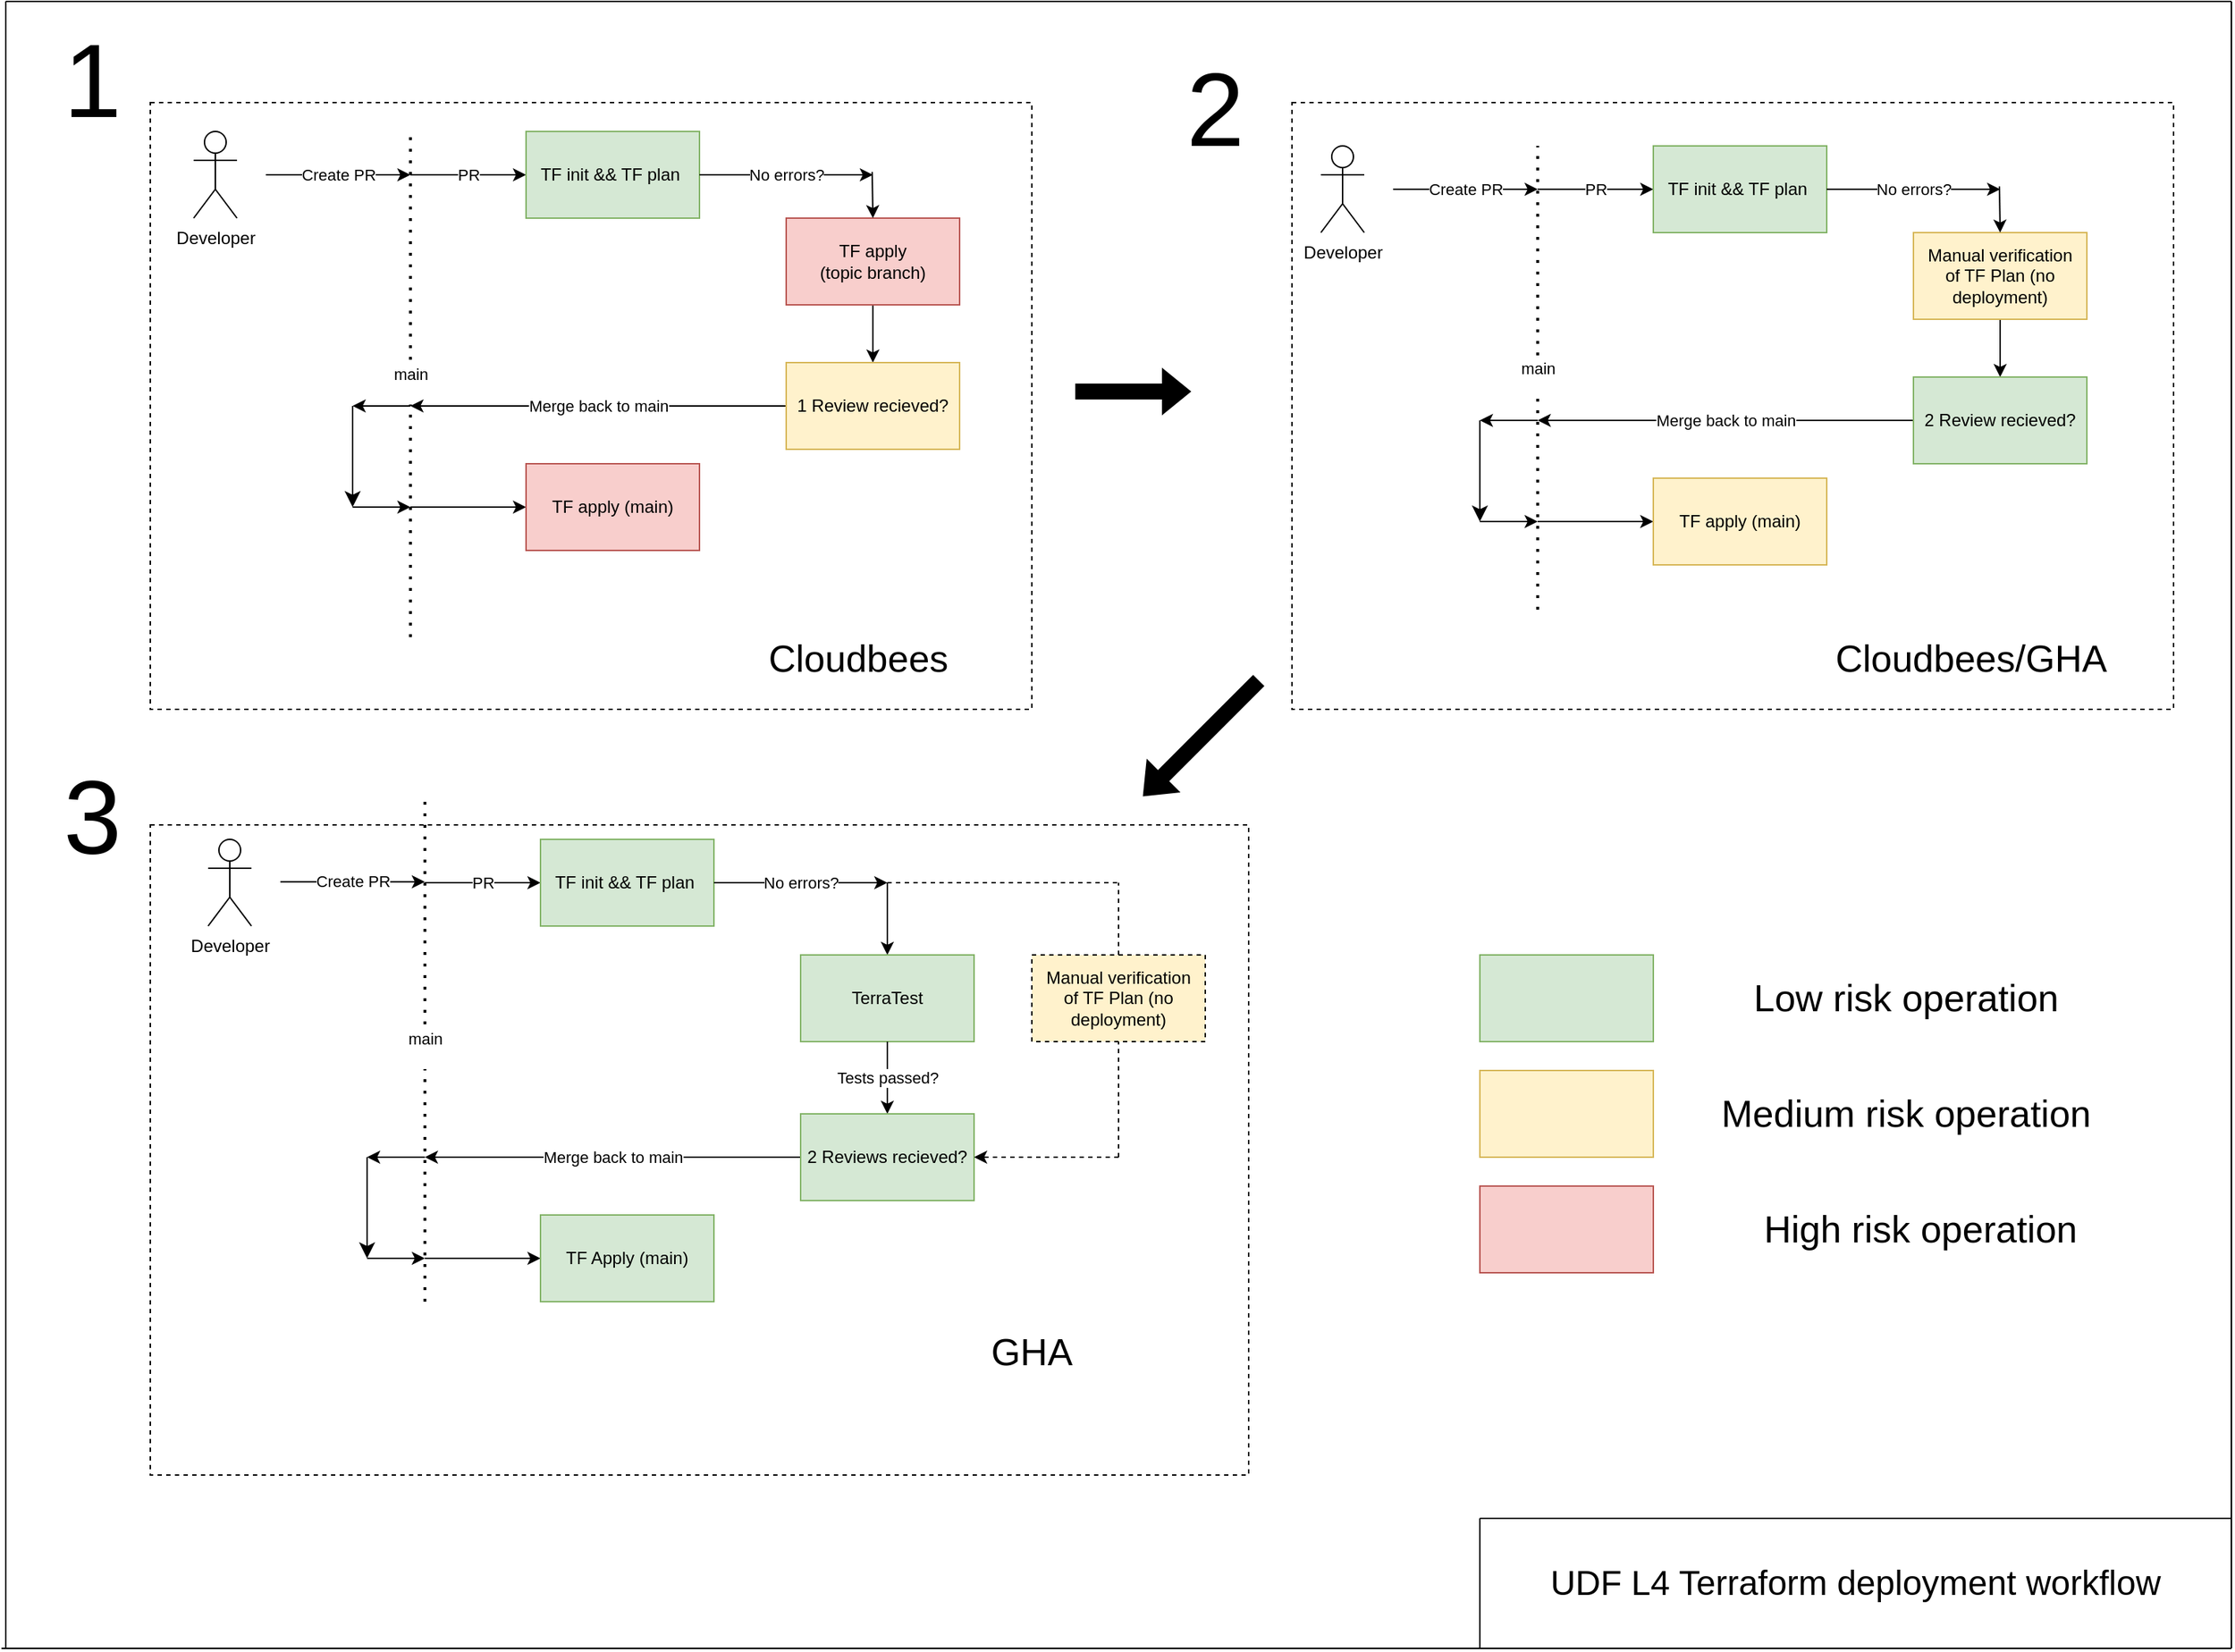 <mxfile version="24.5.5" type="github">
  <diagram name="Page-1" id="QqMFO9WhTq2CYe5poLSt">
    <mxGraphModel dx="1592" dy="957" grid="1" gridSize="10" guides="1" tooltips="1" connect="1" arrows="1" fold="1" page="1" pageScale="1" pageWidth="1654" pageHeight="1169" math="0" shadow="0">
      <root>
        <mxCell id="0" />
        <mxCell id="1" parent="0" />
        <mxCell id="9KZw_lNCWwU6azf7lxWC-165" value="" style="rounded=0;whiteSpace=wrap;html=1;dashed=1;" vertex="1" parent="1">
          <mxGeometry x="120" y="580" width="760" height="450" as="geometry" />
        </mxCell>
        <mxCell id="9KZw_lNCWwU6azf7lxWC-164" value="" style="rounded=0;whiteSpace=wrap;html=1;dashed=1;" vertex="1" parent="1">
          <mxGeometry x="910" y="80" width="610" height="420" as="geometry" />
        </mxCell>
        <mxCell id="9KZw_lNCWwU6azf7lxWC-163" value="" style="rounded=0;whiteSpace=wrap;html=1;dashed=1;" vertex="1" parent="1">
          <mxGeometry x="120" y="80" width="610" height="420" as="geometry" />
        </mxCell>
        <mxCell id="9KZw_lNCWwU6azf7lxWC-59" value="main&lt;div&gt;&lt;br&gt;&lt;/div&gt;" style="endArrow=none;dashed=1;html=1;dashPattern=1 3;strokeWidth=2;rounded=0;" edge="1" parent="1">
          <mxGeometry width="50" height="50" relative="1" as="geometry">
            <mxPoint x="300" y="450" as="sourcePoint" />
            <mxPoint x="300" y="100" as="targetPoint" />
          </mxGeometry>
        </mxCell>
        <mxCell id="9KZw_lNCWwU6azf7lxWC-60" value="PR" style="endArrow=classic;html=1;rounded=0;" edge="1" parent="1" target="9KZw_lNCWwU6azf7lxWC-61">
          <mxGeometry width="50" height="50" relative="1" as="geometry">
            <mxPoint x="300" y="130" as="sourcePoint" />
            <mxPoint x="380" y="130" as="targetPoint" />
          </mxGeometry>
        </mxCell>
        <mxCell id="9KZw_lNCWwU6azf7lxWC-61" value="TF init &amp;amp;&amp;amp; TF plan&amp;nbsp;" style="rounded=0;whiteSpace=wrap;html=1;fillColor=#d5e8d4;strokeColor=#82b366;" vertex="1" parent="1">
          <mxGeometry x="380" y="100" width="120" height="60" as="geometry" />
        </mxCell>
        <mxCell id="9KZw_lNCWwU6azf7lxWC-62" value="No errors?" style="endArrow=classic;html=1;rounded=0;" edge="1" parent="1">
          <mxGeometry width="50" height="50" relative="1" as="geometry">
            <mxPoint x="500" y="130" as="sourcePoint" />
            <mxPoint x="620" y="130" as="targetPoint" />
          </mxGeometry>
        </mxCell>
        <mxCell id="9KZw_lNCWwU6azf7lxWC-63" value="Merge back to main" style="endArrow=classic;html=1;rounded=0;exitX=0;exitY=0.5;exitDx=0;exitDy=0;" edge="1" parent="1" source="9KZw_lNCWwU6azf7lxWC-69">
          <mxGeometry width="50" height="50" relative="1" as="geometry">
            <mxPoint x="620" y="290" as="sourcePoint" />
            <mxPoint x="300" y="290" as="targetPoint" />
          </mxGeometry>
        </mxCell>
        <mxCell id="9KZw_lNCWwU6azf7lxWC-64" value="" style="edgeStyle=orthogonalEdgeStyle;rounded=0;orthogonalLoop=1;jettySize=auto;html=1;" edge="1" parent="1" source="9KZw_lNCWwU6azf7lxWC-65" target="9KZw_lNCWwU6azf7lxWC-69">
          <mxGeometry relative="1" as="geometry" />
        </mxCell>
        <mxCell id="9KZw_lNCWwU6azf7lxWC-65" value="TF apply&lt;div&gt;(topic branch)&lt;/div&gt;" style="rounded=0;whiteSpace=wrap;html=1;fillColor=#f8cecc;strokeColor=#b85450;" vertex="1" parent="1">
          <mxGeometry x="560" y="160" width="120" height="60" as="geometry" />
        </mxCell>
        <mxCell id="9KZw_lNCWwU6azf7lxWC-66" value="" style="endArrow=classic;html=1;rounded=0;" edge="1" parent="1">
          <mxGeometry width="50" height="50" relative="1" as="geometry">
            <mxPoint x="619.5" y="128" as="sourcePoint" />
            <mxPoint x="620" y="160" as="targetPoint" />
          </mxGeometry>
        </mxCell>
        <mxCell id="9KZw_lNCWwU6azf7lxWC-67" value="" style="endArrow=classic;html=1;rounded=0;entryX=0;entryY=0.5;entryDx=0;entryDy=0;" edge="1" parent="1" target="9KZw_lNCWwU6azf7lxWC-68">
          <mxGeometry width="50" height="50" relative="1" as="geometry">
            <mxPoint x="300" y="360" as="sourcePoint" />
            <mxPoint x="460" y="350" as="targetPoint" />
          </mxGeometry>
        </mxCell>
        <mxCell id="9KZw_lNCWwU6azf7lxWC-68" value="TF apply (main)" style="rounded=0;whiteSpace=wrap;html=1;fillColor=#f8cecc;strokeColor=#b85450;" vertex="1" parent="1">
          <mxGeometry x="380" y="330" width="120" height="60" as="geometry" />
        </mxCell>
        <mxCell id="9KZw_lNCWwU6azf7lxWC-69" value="1 Review recieved?" style="rounded=0;whiteSpace=wrap;html=1;fillColor=#fff2cc;strokeColor=#d6b656;" vertex="1" parent="1">
          <mxGeometry x="560" y="260" width="120" height="60" as="geometry" />
        </mxCell>
        <mxCell id="9KZw_lNCWwU6azf7lxWC-70" value="" style="edgeStyle=elbowEdgeStyle;elbow=vertical;endArrow=classic;html=1;curved=0;rounded=0;endSize=8;startSize=8;" edge="1" parent="1">
          <mxGeometry width="50" height="50" relative="1" as="geometry">
            <mxPoint x="260" y="290" as="sourcePoint" />
            <mxPoint x="260" y="360" as="targetPoint" />
          </mxGeometry>
        </mxCell>
        <mxCell id="9KZw_lNCWwU6azf7lxWC-71" value="" style="endArrow=classic;html=1;rounded=0;" edge="1" parent="1">
          <mxGeometry width="50" height="50" relative="1" as="geometry">
            <mxPoint x="300" y="290" as="sourcePoint" />
            <mxPoint x="260" y="290" as="targetPoint" />
          </mxGeometry>
        </mxCell>
        <mxCell id="9KZw_lNCWwU6azf7lxWC-72" value="" style="endArrow=classic;html=1;rounded=0;" edge="1" parent="1">
          <mxGeometry width="50" height="50" relative="1" as="geometry">
            <mxPoint x="260" y="360" as="sourcePoint" />
            <mxPoint x="300" y="360" as="targetPoint" />
          </mxGeometry>
        </mxCell>
        <mxCell id="9KZw_lNCWwU6azf7lxWC-73" value="" style="endArrow=none;html=1;rounded=0;" edge="1" parent="1">
          <mxGeometry width="50" height="50" relative="1" as="geometry">
            <mxPoint x="20" y="1150" as="sourcePoint" />
            <mxPoint x="20" y="10" as="targetPoint" />
          </mxGeometry>
        </mxCell>
        <mxCell id="9KZw_lNCWwU6azf7lxWC-74" value="" style="endArrow=none;html=1;rounded=0;" edge="1" parent="1">
          <mxGeometry width="50" height="50" relative="1" as="geometry">
            <mxPoint x="17" y="1150" as="sourcePoint" />
            <mxPoint x="1560" y="1150" as="targetPoint" />
          </mxGeometry>
        </mxCell>
        <mxCell id="9KZw_lNCWwU6azf7lxWC-75" value="" style="endArrow=none;html=1;rounded=0;" edge="1" parent="1">
          <mxGeometry width="50" height="50" relative="1" as="geometry">
            <mxPoint x="20" y="10" as="sourcePoint" />
            <mxPoint x="1560" y="10" as="targetPoint" />
          </mxGeometry>
        </mxCell>
        <mxCell id="9KZw_lNCWwU6azf7lxWC-76" value="" style="endArrow=none;html=1;rounded=0;" edge="1" parent="1">
          <mxGeometry width="50" height="50" relative="1" as="geometry">
            <mxPoint x="1560" y="1150" as="sourcePoint" />
            <mxPoint x="1560" y="10" as="targetPoint" />
          </mxGeometry>
        </mxCell>
        <mxCell id="9KZw_lNCWwU6azf7lxWC-77" value="" style="endArrow=none;html=1;rounded=0;" edge="1" parent="1">
          <mxGeometry width="50" height="50" relative="1" as="geometry">
            <mxPoint x="1040" y="1150" as="sourcePoint" />
            <mxPoint x="1040" y="1060" as="targetPoint" />
          </mxGeometry>
        </mxCell>
        <mxCell id="9KZw_lNCWwU6azf7lxWC-78" value="" style="endArrow=none;html=1;rounded=0;" edge="1" parent="1">
          <mxGeometry width="50" height="50" relative="1" as="geometry">
            <mxPoint x="1040" y="1060" as="sourcePoint" />
            <mxPoint x="1560" y="1060" as="targetPoint" />
          </mxGeometry>
        </mxCell>
        <mxCell id="9KZw_lNCWwU6azf7lxWC-79" value="&lt;font style=&quot;font-size: 24px;&quot;&gt;UDF L4 Terraform deployment workflow&lt;/font&gt;" style="text;html=1;align=center;verticalAlign=middle;whiteSpace=wrap;rounded=0;" vertex="1" parent="1">
          <mxGeometry x="1070" y="1080" width="460" height="50" as="geometry" />
        </mxCell>
        <mxCell id="9KZw_lNCWwU6azf7lxWC-80" value="Developer" style="shape=umlActor;verticalLabelPosition=bottom;verticalAlign=top;html=1;outlineConnect=0;" vertex="1" parent="1">
          <mxGeometry x="150" y="100" width="30" height="60" as="geometry" />
        </mxCell>
        <mxCell id="9KZw_lNCWwU6azf7lxWC-81" value="Create PR" style="endArrow=classic;html=1;rounded=0;" edge="1" parent="1">
          <mxGeometry width="50" height="50" relative="1" as="geometry">
            <mxPoint x="200" y="130" as="sourcePoint" />
            <mxPoint x="300" y="130" as="targetPoint" />
          </mxGeometry>
        </mxCell>
        <mxCell id="9KZw_lNCWwU6azf7lxWC-82" value="PR" style="endArrow=classic;html=1;rounded=0;" edge="1" parent="1" target="9KZw_lNCWwU6azf7lxWC-83">
          <mxGeometry width="50" height="50" relative="1" as="geometry">
            <mxPoint x="310" y="620" as="sourcePoint" />
            <mxPoint x="390" y="620" as="targetPoint" />
          </mxGeometry>
        </mxCell>
        <mxCell id="9KZw_lNCWwU6azf7lxWC-83" value="TF init &amp;amp;&amp;amp; TF plan&amp;nbsp;" style="rounded=0;whiteSpace=wrap;html=1;fillColor=#d5e8d4;strokeColor=#82b366;" vertex="1" parent="1">
          <mxGeometry x="390" y="590" width="120" height="60" as="geometry" />
        </mxCell>
        <mxCell id="9KZw_lNCWwU6azf7lxWC-84" value="No errors?" style="endArrow=classic;html=1;rounded=0;" edge="1" parent="1">
          <mxGeometry width="50" height="50" relative="1" as="geometry">
            <mxPoint x="510" y="620" as="sourcePoint" />
            <mxPoint x="630" y="620" as="targetPoint" />
          </mxGeometry>
        </mxCell>
        <mxCell id="9KZw_lNCWwU6azf7lxWC-85" value="Merge back to main" style="endArrow=classic;html=1;rounded=0;exitX=0;exitY=0.5;exitDx=0;exitDy=0;" edge="1" parent="1" source="9KZw_lNCWwU6azf7lxWC-92">
          <mxGeometry width="50" height="50" relative="1" as="geometry">
            <mxPoint x="630" y="802" as="sourcePoint" />
            <mxPoint x="310" y="810" as="targetPoint" />
          </mxGeometry>
        </mxCell>
        <mxCell id="9KZw_lNCWwU6azf7lxWC-86" value="" style="endArrow=classic;html=1;rounded=0;entryX=0.5;entryY=0;entryDx=0;entryDy=0;" edge="1" parent="1" target="9KZw_lNCWwU6azf7lxWC-87">
          <mxGeometry width="50" height="50" relative="1" as="geometry">
            <mxPoint x="630" y="620" as="sourcePoint" />
            <mxPoint x="630" y="700" as="targetPoint" />
          </mxGeometry>
        </mxCell>
        <mxCell id="9KZw_lNCWwU6azf7lxWC-87" value="TerraTest" style="rounded=0;whiteSpace=wrap;html=1;fillColor=#d5e8d4;strokeColor=#82b366;" vertex="1" parent="1">
          <mxGeometry x="570" y="670" width="120" height="60" as="geometry" />
        </mxCell>
        <mxCell id="9KZw_lNCWwU6azf7lxWC-88" value="No errors" style="endArrow=classic;html=1;rounded=0;exitX=0.5;exitY=1;exitDx=0;exitDy=0;" edge="1" parent="1" source="9KZw_lNCWwU6azf7lxWC-92">
          <mxGeometry width="50" height="50" relative="1" as="geometry">
            <mxPoint x="320" y="662" as="sourcePoint" />
            <mxPoint x="630" y="802" as="targetPoint" />
          </mxGeometry>
        </mxCell>
        <mxCell id="9KZw_lNCWwU6azf7lxWC-89" value="" style="endArrow=classic;html=1;rounded=0;entryX=0;entryY=0.5;entryDx=0;entryDy=0;" edge="1" parent="1" target="9KZw_lNCWwU6azf7lxWC-90">
          <mxGeometry width="50" height="50" relative="1" as="geometry">
            <mxPoint x="310" y="880" as="sourcePoint" />
            <mxPoint x="470" y="870" as="targetPoint" />
          </mxGeometry>
        </mxCell>
        <mxCell id="9KZw_lNCWwU6azf7lxWC-90" value="TF Apply (main)" style="rounded=0;whiteSpace=wrap;html=1;fillColor=#d5e8d4;strokeColor=#82b366;" vertex="1" parent="1">
          <mxGeometry x="390" y="850" width="120" height="60" as="geometry" />
        </mxCell>
        <mxCell id="9KZw_lNCWwU6azf7lxWC-91" value="Tests passed?" style="endArrow=classic;html=1;rounded=0;exitX=0.5;exitY=1;exitDx=0;exitDy=0;" edge="1" parent="1" source="9KZw_lNCWwU6azf7lxWC-87" target="9KZw_lNCWwU6azf7lxWC-92">
          <mxGeometry width="50" height="50" relative="1" as="geometry">
            <mxPoint x="630" y="732" as="sourcePoint" />
            <mxPoint x="630" y="792" as="targetPoint" />
          </mxGeometry>
        </mxCell>
        <mxCell id="9KZw_lNCWwU6azf7lxWC-92" value="2 Reviews recieved?" style="rounded=0;whiteSpace=wrap;html=1;fillColor=#d5e8d4;strokeColor=#82b366;" vertex="1" parent="1">
          <mxGeometry x="570" y="780" width="120" height="60" as="geometry" />
        </mxCell>
        <mxCell id="9KZw_lNCWwU6azf7lxWC-93" value="" style="edgeStyle=elbowEdgeStyle;elbow=vertical;endArrow=classic;html=1;curved=0;rounded=0;endSize=8;startSize=8;" edge="1" parent="1">
          <mxGeometry width="50" height="50" relative="1" as="geometry">
            <mxPoint x="270" y="810" as="sourcePoint" />
            <mxPoint x="270" y="880" as="targetPoint" />
          </mxGeometry>
        </mxCell>
        <mxCell id="9KZw_lNCWwU6azf7lxWC-94" value="" style="endArrow=classic;html=1;rounded=0;" edge="1" parent="1">
          <mxGeometry width="50" height="50" relative="1" as="geometry">
            <mxPoint x="310" y="810" as="sourcePoint" />
            <mxPoint x="270" y="810" as="targetPoint" />
          </mxGeometry>
        </mxCell>
        <mxCell id="9KZw_lNCWwU6azf7lxWC-95" value="" style="endArrow=classic;html=1;rounded=0;" edge="1" parent="1">
          <mxGeometry width="50" height="50" relative="1" as="geometry">
            <mxPoint x="270" y="880" as="sourcePoint" />
            <mxPoint x="310" y="880" as="targetPoint" />
          </mxGeometry>
        </mxCell>
        <mxCell id="9KZw_lNCWwU6azf7lxWC-96" value="Developer" style="shape=umlActor;verticalLabelPosition=bottom;verticalAlign=top;html=1;outlineConnect=0;" vertex="1" parent="1">
          <mxGeometry x="160" y="590" width="30" height="60" as="geometry" />
        </mxCell>
        <mxCell id="9KZw_lNCWwU6azf7lxWC-97" value="Create PR" style="endArrow=classic;html=1;rounded=0;" edge="1" parent="1">
          <mxGeometry width="50" height="50" relative="1" as="geometry">
            <mxPoint x="210" y="619.38" as="sourcePoint" />
            <mxPoint x="310" y="619.38" as="targetPoint" />
          </mxGeometry>
        </mxCell>
        <mxCell id="9KZw_lNCWwU6azf7lxWC-115" value="main&lt;div&gt;&lt;br&gt;&lt;/div&gt;" style="endArrow=none;dashed=1;html=1;dashPattern=1 3;strokeWidth=2;rounded=0;" edge="1" parent="1">
          <mxGeometry width="50" height="50" relative="1" as="geometry">
            <mxPoint x="1080" y="431" as="sourcePoint" />
            <mxPoint x="1080" y="110" as="targetPoint" />
          </mxGeometry>
        </mxCell>
        <mxCell id="9KZw_lNCWwU6azf7lxWC-116" value="PR" style="endArrow=classic;html=1;rounded=0;" edge="1" parent="1" target="9KZw_lNCWwU6azf7lxWC-117">
          <mxGeometry width="50" height="50" relative="1" as="geometry">
            <mxPoint x="1080" y="140" as="sourcePoint" />
            <mxPoint x="1160" y="140" as="targetPoint" />
          </mxGeometry>
        </mxCell>
        <mxCell id="9KZw_lNCWwU6azf7lxWC-117" value="TF init &amp;amp;&amp;amp; TF plan&amp;nbsp;" style="rounded=0;whiteSpace=wrap;html=1;fillColor=#d5e8d4;strokeColor=#82b366;" vertex="1" parent="1">
          <mxGeometry x="1160" y="110" width="120" height="60" as="geometry" />
        </mxCell>
        <mxCell id="9KZw_lNCWwU6azf7lxWC-118" value="No errors?" style="endArrow=classic;html=1;rounded=0;" edge="1" parent="1">
          <mxGeometry width="50" height="50" relative="1" as="geometry">
            <mxPoint x="1280" y="140" as="sourcePoint" />
            <mxPoint x="1400" y="140" as="targetPoint" />
          </mxGeometry>
        </mxCell>
        <mxCell id="9KZw_lNCWwU6azf7lxWC-119" value="Merge back to main" style="endArrow=classic;html=1;rounded=0;exitX=0;exitY=0.5;exitDx=0;exitDy=0;" edge="1" parent="1" source="9KZw_lNCWwU6azf7lxWC-125">
          <mxGeometry width="50" height="50" relative="1" as="geometry">
            <mxPoint x="1400" y="300" as="sourcePoint" />
            <mxPoint x="1080" y="300" as="targetPoint" />
          </mxGeometry>
        </mxCell>
        <mxCell id="9KZw_lNCWwU6azf7lxWC-120" value="" style="edgeStyle=orthogonalEdgeStyle;rounded=0;orthogonalLoop=1;jettySize=auto;html=1;" edge="1" parent="1" source="9KZw_lNCWwU6azf7lxWC-121" target="9KZw_lNCWwU6azf7lxWC-125">
          <mxGeometry relative="1" as="geometry" />
        </mxCell>
        <mxCell id="9KZw_lNCWwU6azf7lxWC-121" value="Manual verification&lt;div&gt;of TF Plan (no deployment)&lt;/div&gt;" style="rounded=0;whiteSpace=wrap;html=1;fillColor=#fff2cc;strokeColor=#d6b656;" vertex="1" parent="1">
          <mxGeometry x="1340" y="170" width="120" height="60" as="geometry" />
        </mxCell>
        <mxCell id="9KZw_lNCWwU6azf7lxWC-122" value="" style="endArrow=classic;html=1;rounded=0;" edge="1" parent="1">
          <mxGeometry width="50" height="50" relative="1" as="geometry">
            <mxPoint x="1399.5" y="138" as="sourcePoint" />
            <mxPoint x="1400" y="170" as="targetPoint" />
          </mxGeometry>
        </mxCell>
        <mxCell id="9KZw_lNCWwU6azf7lxWC-123" value="" style="endArrow=classic;html=1;rounded=0;entryX=0;entryY=0.5;entryDx=0;entryDy=0;" edge="1" parent="1" target="9KZw_lNCWwU6azf7lxWC-124">
          <mxGeometry width="50" height="50" relative="1" as="geometry">
            <mxPoint x="1080" y="370" as="sourcePoint" />
            <mxPoint x="1240" y="360" as="targetPoint" />
          </mxGeometry>
        </mxCell>
        <mxCell id="9KZw_lNCWwU6azf7lxWC-124" value="TF apply (main)" style="rounded=0;whiteSpace=wrap;html=1;fillColor=#fff2cc;strokeColor=#d6b656;" vertex="1" parent="1">
          <mxGeometry x="1160" y="340" width="120" height="60" as="geometry" />
        </mxCell>
        <mxCell id="9KZw_lNCWwU6azf7lxWC-125" value="2 Review recieved?" style="rounded=0;whiteSpace=wrap;html=1;fillColor=#d5e8d4;strokeColor=#82b366;" vertex="1" parent="1">
          <mxGeometry x="1340" y="270" width="120" height="60" as="geometry" />
        </mxCell>
        <mxCell id="9KZw_lNCWwU6azf7lxWC-126" value="" style="edgeStyle=elbowEdgeStyle;elbow=vertical;endArrow=classic;html=1;curved=0;rounded=0;endSize=8;startSize=8;" edge="1" parent="1">
          <mxGeometry width="50" height="50" relative="1" as="geometry">
            <mxPoint x="1040" y="300" as="sourcePoint" />
            <mxPoint x="1040" y="370" as="targetPoint" />
          </mxGeometry>
        </mxCell>
        <mxCell id="9KZw_lNCWwU6azf7lxWC-127" value="" style="endArrow=classic;html=1;rounded=0;" edge="1" parent="1">
          <mxGeometry width="50" height="50" relative="1" as="geometry">
            <mxPoint x="1080" y="300" as="sourcePoint" />
            <mxPoint x="1040" y="300" as="targetPoint" />
          </mxGeometry>
        </mxCell>
        <mxCell id="9KZw_lNCWwU6azf7lxWC-128" value="" style="endArrow=classic;html=1;rounded=0;" edge="1" parent="1">
          <mxGeometry width="50" height="50" relative="1" as="geometry">
            <mxPoint x="1040" y="370" as="sourcePoint" />
            <mxPoint x="1080" y="370" as="targetPoint" />
          </mxGeometry>
        </mxCell>
        <mxCell id="9KZw_lNCWwU6azf7lxWC-129" value="Developer" style="shape=umlActor;verticalLabelPosition=bottom;verticalAlign=top;html=1;outlineConnect=0;" vertex="1" parent="1">
          <mxGeometry x="930" y="110" width="30" height="60" as="geometry" />
        </mxCell>
        <mxCell id="9KZw_lNCWwU6azf7lxWC-130" value="Create PR" style="endArrow=classic;html=1;rounded=0;" edge="1" parent="1">
          <mxGeometry width="50" height="50" relative="1" as="geometry">
            <mxPoint x="980" y="140" as="sourcePoint" />
            <mxPoint x="1080" y="140" as="targetPoint" />
          </mxGeometry>
        </mxCell>
        <mxCell id="9KZw_lNCWwU6azf7lxWC-131" value="main&lt;div&gt;&lt;br&gt;&lt;/div&gt;" style="endArrow=none;dashed=1;html=1;dashPattern=1 3;strokeWidth=2;rounded=0;" edge="1" parent="1">
          <mxGeometry width="50" height="50" relative="1" as="geometry">
            <mxPoint x="310" y="910" as="sourcePoint" />
            <mxPoint x="310" y="560" as="targetPoint" />
          </mxGeometry>
        </mxCell>
        <mxCell id="9KZw_lNCWwU6azf7lxWC-132" value="Manual verification&lt;div&gt;of TF Plan (no deployment)&lt;/div&gt;" style="rounded=0;whiteSpace=wrap;html=1;fillColor=#fff2cc;strokeColor=#000000;dashed=1;" vertex="1" parent="1">
          <mxGeometry x="730" y="670" width="120" height="60" as="geometry" />
        </mxCell>
        <mxCell id="9KZw_lNCWwU6azf7lxWC-136" value="" style="endArrow=none;html=1;rounded=0;dashed=1;" edge="1" parent="1">
          <mxGeometry width="50" height="50" relative="1" as="geometry">
            <mxPoint x="630" y="620" as="sourcePoint" />
            <mxPoint x="790" y="620" as="targetPoint" />
          </mxGeometry>
        </mxCell>
        <mxCell id="9KZw_lNCWwU6azf7lxWC-138" value="" style="endArrow=classic;html=1;rounded=0;entryX=1;entryY=0.5;entryDx=0;entryDy=0;dashed=1;" edge="1" parent="1" target="9KZw_lNCWwU6azf7lxWC-92">
          <mxGeometry width="50" height="50" relative="1" as="geometry">
            <mxPoint x="790" y="810" as="sourcePoint" />
            <mxPoint x="870" y="680" as="targetPoint" />
          </mxGeometry>
        </mxCell>
        <mxCell id="9KZw_lNCWwU6azf7lxWC-139" value="" style="endArrow=none;html=1;rounded=0;entryX=0.5;entryY=1;entryDx=0;entryDy=0;dashed=1;" edge="1" parent="1" target="9KZw_lNCWwU6azf7lxWC-132">
          <mxGeometry width="50" height="50" relative="1" as="geometry">
            <mxPoint x="790" y="810" as="sourcePoint" />
            <mxPoint x="870" y="670" as="targetPoint" />
          </mxGeometry>
        </mxCell>
        <mxCell id="9KZw_lNCWwU6azf7lxWC-140" value="" style="endArrow=none;html=1;rounded=0;exitX=0.5;exitY=0;exitDx=0;exitDy=0;dashed=1;" edge="1" parent="1" source="9KZw_lNCWwU6azf7lxWC-132">
          <mxGeometry width="50" height="50" relative="1" as="geometry">
            <mxPoint x="820" y="720" as="sourcePoint" />
            <mxPoint x="790" y="620" as="targetPoint" />
          </mxGeometry>
        </mxCell>
        <mxCell id="9KZw_lNCWwU6azf7lxWC-141" value="&lt;font style=&quot;font-size: 72px;&quot;&gt;2&lt;/font&gt;" style="text;html=1;align=center;verticalAlign=middle;whiteSpace=wrap;rounded=0;" vertex="1" parent="1">
          <mxGeometry x="827" y="70" width="60" height="30" as="geometry" />
        </mxCell>
        <mxCell id="9KZw_lNCWwU6azf7lxWC-142" value="&lt;font style=&quot;font-size: 72px;&quot;&gt;1&lt;/font&gt;" style="text;html=1;align=center;verticalAlign=middle;whiteSpace=wrap;rounded=0;" vertex="1" parent="1">
          <mxGeometry x="50" y="50" width="60" height="30" as="geometry" />
        </mxCell>
        <mxCell id="9KZw_lNCWwU6azf7lxWC-144" value="&lt;font style=&quot;font-size: 72px;&quot;&gt;3&lt;/font&gt;" style="text;html=1;align=center;verticalAlign=middle;whiteSpace=wrap;rounded=0;" vertex="1" parent="1">
          <mxGeometry x="50" y="560" width="60" height="30" as="geometry" />
        </mxCell>
        <mxCell id="9KZw_lNCWwU6azf7lxWC-145" value="" style="shape=flexArrow;endArrow=classic;html=1;rounded=0;fillColor=#000000;" edge="1" parent="1">
          <mxGeometry width="50" height="50" relative="1" as="geometry">
            <mxPoint x="760" y="280" as="sourcePoint" />
            <mxPoint x="840" y="280" as="targetPoint" />
          </mxGeometry>
        </mxCell>
        <mxCell id="9KZw_lNCWwU6azf7lxWC-147" value="" style="shape=flexArrow;endArrow=classic;html=1;rounded=0;fillColor=#000000;" edge="1" parent="1">
          <mxGeometry width="50" height="50" relative="1" as="geometry">
            <mxPoint x="887" y="480" as="sourcePoint" />
            <mxPoint x="807" y="560" as="targetPoint" />
          </mxGeometry>
        </mxCell>
        <mxCell id="9KZw_lNCWwU6azf7lxWC-148" value="" style="rounded=0;whiteSpace=wrap;html=1;fillColor=#d5e8d4;strokeColor=#82b366;" vertex="1" parent="1">
          <mxGeometry x="1040" y="670" width="120" height="60" as="geometry" />
        </mxCell>
        <mxCell id="9KZw_lNCWwU6azf7lxWC-149" value="" style="rounded=0;whiteSpace=wrap;html=1;fillColor=#fff2cc;strokeColor=#d6b656;" vertex="1" parent="1">
          <mxGeometry x="1040" y="750" width="120" height="60" as="geometry" />
        </mxCell>
        <mxCell id="9KZw_lNCWwU6azf7lxWC-150" value="" style="rounded=0;whiteSpace=wrap;html=1;fillColor=#f8cecc;strokeColor=#b85450;" vertex="1" parent="1">
          <mxGeometry x="1040" y="830" width="120" height="60" as="geometry" />
        </mxCell>
        <mxCell id="9KZw_lNCWwU6azf7lxWC-151" value="&lt;font style=&quot;font-size: 26px;&quot;&gt;Low risk operation&lt;/font&gt;" style="text;html=1;align=center;verticalAlign=middle;whiteSpace=wrap;rounded=0;" vertex="1" parent="1">
          <mxGeometry x="1200" y="685" width="270" height="30" as="geometry" />
        </mxCell>
        <mxCell id="9KZw_lNCWwU6azf7lxWC-152" value="&lt;font style=&quot;font-size: 26px;&quot;&gt;Medium risk operation&lt;/font&gt;" style="text;html=1;align=center;verticalAlign=middle;whiteSpace=wrap;rounded=0;" vertex="1" parent="1">
          <mxGeometry x="1200" y="765" width="270" height="30" as="geometry" />
        </mxCell>
        <mxCell id="9KZw_lNCWwU6azf7lxWC-153" value="&lt;font style=&quot;font-size: 26px;&quot;&gt;High risk operation&lt;/font&gt;" style="text;html=1;align=center;verticalAlign=middle;whiteSpace=wrap;rounded=0;" vertex="1" parent="1">
          <mxGeometry x="1210" y="845" width="270" height="30" as="geometry" />
        </mxCell>
        <mxCell id="9KZw_lNCWwU6azf7lxWC-160" value="&lt;div style=&quot;font-size: 26px;&quot;&gt;Cloudbees&lt;/div&gt;" style="text;html=1;align=center;verticalAlign=middle;whiteSpace=wrap;rounded=0;" vertex="1" parent="1">
          <mxGeometry x="580" y="450" width="60" height="30" as="geometry" />
        </mxCell>
        <mxCell id="9KZw_lNCWwU6azf7lxWC-161" value="&lt;div style=&quot;font-size: 26px;&quot;&gt;Cloudbees/GHA&lt;/div&gt;" style="text;html=1;align=center;verticalAlign=middle;whiteSpace=wrap;rounded=0;" vertex="1" parent="1">
          <mxGeometry x="1350" y="450" width="60" height="30" as="geometry" />
        </mxCell>
        <mxCell id="9KZw_lNCWwU6azf7lxWC-162" value="&lt;div style=&quot;font-size: 26px;&quot;&gt;GHA&lt;/div&gt;" style="text;html=1;align=center;verticalAlign=middle;whiteSpace=wrap;rounded=0;" vertex="1" parent="1">
          <mxGeometry x="700" y="930" width="60" height="30" as="geometry" />
        </mxCell>
      </root>
    </mxGraphModel>
  </diagram>
</mxfile>
